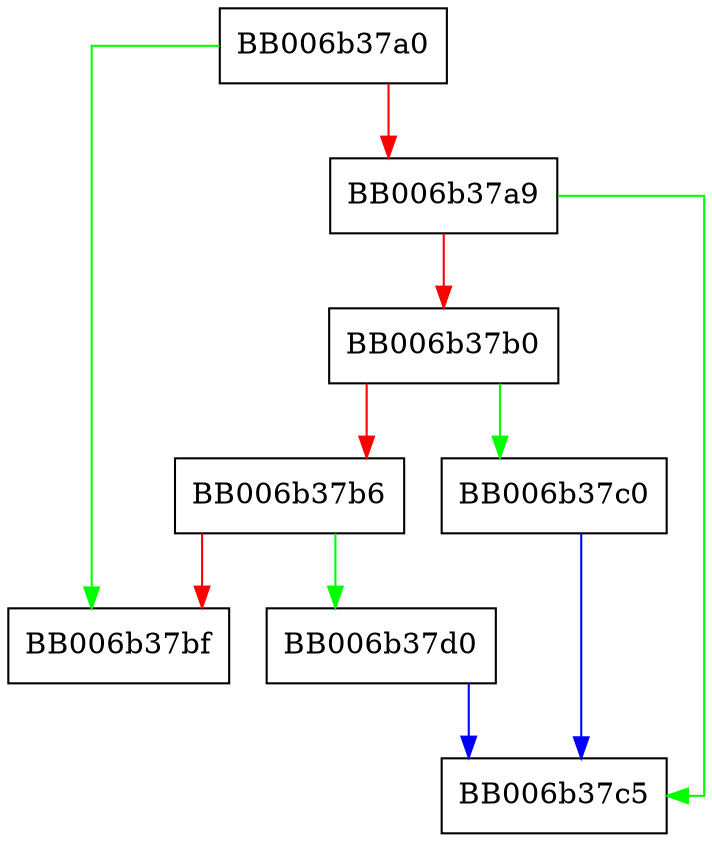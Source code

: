 digraph rsapss_to_SubjectPublicKeyInfo_pem_does_selection {
  node [shape="box"];
  graph [splines=ortho];
  BB006b37a0 -> BB006b37bf [color="green"];
  BB006b37a0 -> BB006b37a9 [color="red"];
  BB006b37a9 -> BB006b37c5 [color="green"];
  BB006b37a9 -> BB006b37b0 [color="red"];
  BB006b37b0 -> BB006b37c0 [color="green"];
  BB006b37b0 -> BB006b37b6 [color="red"];
  BB006b37b6 -> BB006b37d0 [color="green"];
  BB006b37b6 -> BB006b37bf [color="red"];
  BB006b37c0 -> BB006b37c5 [color="blue"];
  BB006b37d0 -> BB006b37c5 [color="blue"];
}
